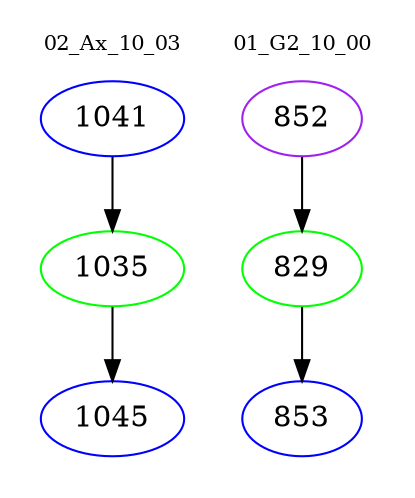 digraph{
subgraph cluster_0 {
color = white
label = "02_Ax_10_03";
fontsize=10;
T0_1041 [label="1041", color="blue"]
T0_1041 -> T0_1035 [color="black"]
T0_1035 [label="1035", color="green"]
T0_1035 -> T0_1045 [color="black"]
T0_1045 [label="1045", color="blue"]
}
subgraph cluster_1 {
color = white
label = "01_G2_10_00";
fontsize=10;
T1_852 [label="852", color="purple"]
T1_852 -> T1_829 [color="black"]
T1_829 [label="829", color="green"]
T1_829 -> T1_853 [color="black"]
T1_853 [label="853", color="blue"]
}
}
